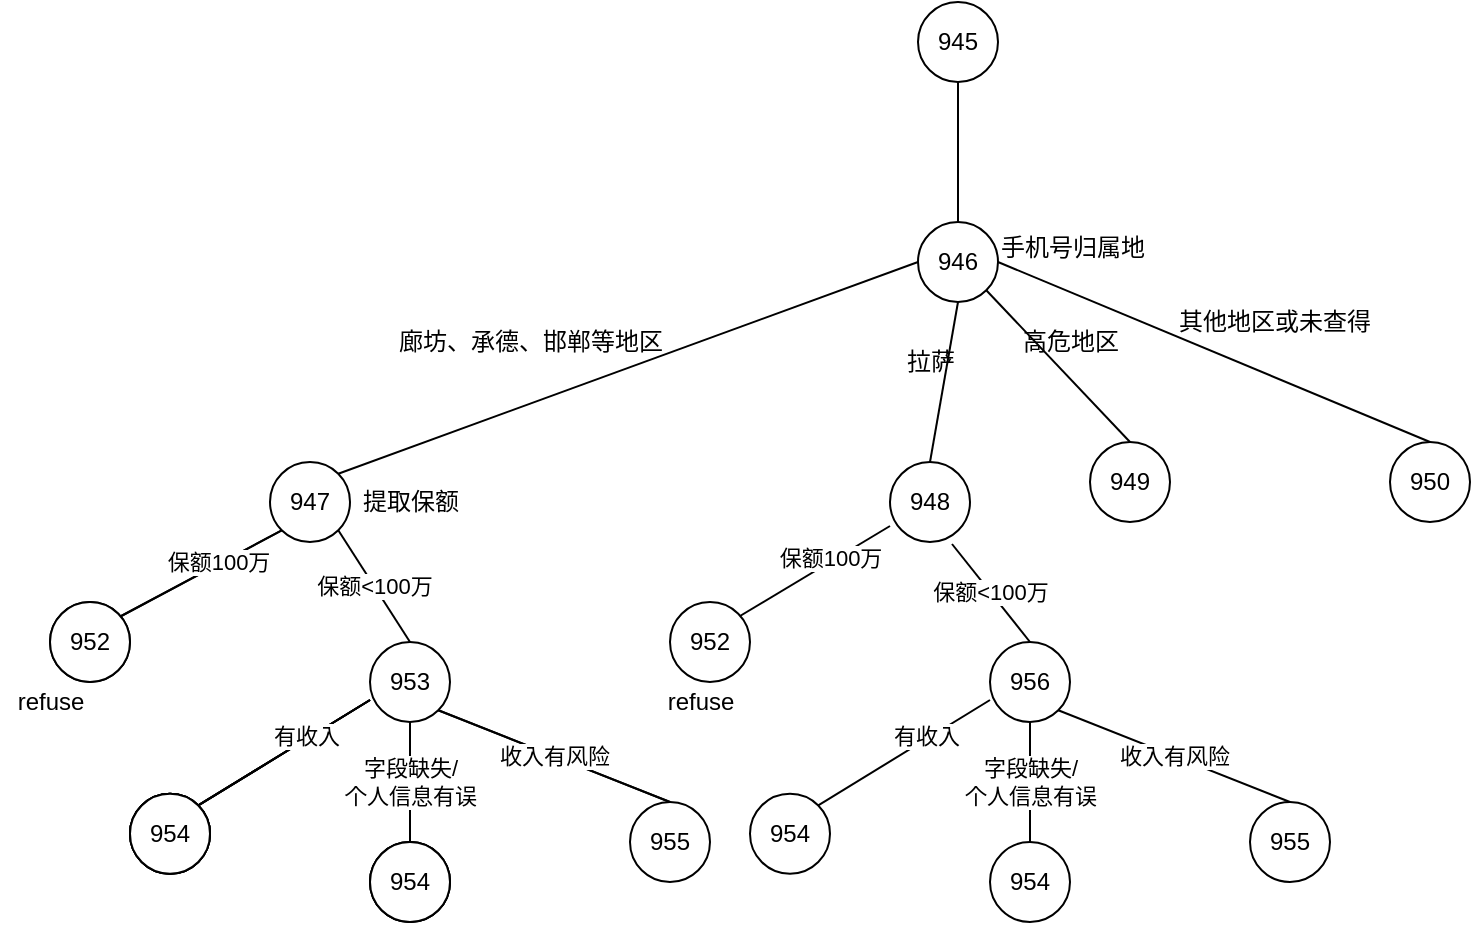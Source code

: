 <mxfile version="13.11.0" type="github">
  <diagram id="GqYp9QRgiTnMv4ogQ1yT" name="Page-1">
    <mxGraphModel dx="2249" dy="794" grid="1" gridSize="10" guides="1" tooltips="1" connect="1" arrows="1" fold="1" page="1" pageScale="1" pageWidth="827" pageHeight="1169" math="0" shadow="0">
      <root>
        <mxCell id="0" />
        <mxCell id="1" parent="0" />
        <mxCell id="ffeUi8GMqS-hSIrCTA7c-2" value="" style="endArrow=none;html=1;entryX=0.5;entryY=1;entryDx=0;entryDy=0;entryPerimeter=0;" edge="1" parent="1">
          <mxGeometry width="50" height="50" relative="1" as="geometry">
            <mxPoint x="414" y="190" as="sourcePoint" />
            <mxPoint x="414" y="120" as="targetPoint" />
          </mxGeometry>
        </mxCell>
        <mxCell id="ffeUi8GMqS-hSIrCTA7c-6" value="945" style="ellipse;whiteSpace=wrap;html=1;" vertex="1" parent="1">
          <mxGeometry x="394" y="80" width="40" height="40" as="geometry" />
        </mxCell>
        <mxCell id="ffeUi8GMqS-hSIrCTA7c-7" value="946" style="ellipse;whiteSpace=wrap;html=1;" vertex="1" parent="1">
          <mxGeometry x="394" y="190" width="40" height="40" as="geometry" />
        </mxCell>
        <mxCell id="ffeUi8GMqS-hSIrCTA7c-8" value="手机号归属地" style="text;html=1;align=center;verticalAlign=middle;resizable=0;points=[];autosize=1;" vertex="1" parent="1">
          <mxGeometry x="426" y="193" width="90" height="20" as="geometry" />
        </mxCell>
        <mxCell id="ffeUi8GMqS-hSIrCTA7c-9" value="" style="endArrow=none;html=1;entryX=0;entryY=0.5;entryDx=0;entryDy=0;exitX=1;exitY=0;exitDx=0;exitDy=0;" edge="1" parent="1" source="ffeUi8GMqS-hSIrCTA7c-13" target="ffeUi8GMqS-hSIrCTA7c-7">
          <mxGeometry width="50" height="50" relative="1" as="geometry">
            <mxPoint x="200" y="280" as="sourcePoint" />
            <mxPoint x="394" y="220" as="targetPoint" />
            <Array as="points" />
          </mxGeometry>
        </mxCell>
        <mxCell id="ffeUi8GMqS-hSIrCTA7c-10" value="" style="endArrow=none;html=1;entryX=0.5;entryY=1;entryDx=0;entryDy=0;exitX=0.5;exitY=0;exitDx=0;exitDy=0;" edge="1" parent="1" source="ffeUi8GMqS-hSIrCTA7c-14" target="ffeUi8GMqS-hSIrCTA7c-7">
          <mxGeometry width="50" height="50" relative="1" as="geometry">
            <mxPoint x="414" y="300" as="sourcePoint" />
            <mxPoint x="460" y="250" as="targetPoint" />
          </mxGeometry>
        </mxCell>
        <mxCell id="ffeUi8GMqS-hSIrCTA7c-11" value="" style="endArrow=none;html=1;entryX=1;entryY=1;entryDx=0;entryDy=0;" edge="1" parent="1" target="ffeUi8GMqS-hSIrCTA7c-7">
          <mxGeometry width="50" height="50" relative="1" as="geometry">
            <mxPoint x="500" y="300" as="sourcePoint" />
            <mxPoint x="500" y="250" as="targetPoint" />
          </mxGeometry>
        </mxCell>
        <mxCell id="ffeUi8GMqS-hSIrCTA7c-12" value="" style="endArrow=none;html=1;entryX=1;entryY=0.5;entryDx=0;entryDy=0;" edge="1" parent="1" target="ffeUi8GMqS-hSIrCTA7c-7">
          <mxGeometry width="50" height="50" relative="1" as="geometry">
            <mxPoint x="650" y="300" as="sourcePoint" />
            <mxPoint x="540" y="230" as="targetPoint" />
          </mxGeometry>
        </mxCell>
        <mxCell id="ffeUi8GMqS-hSIrCTA7c-13" value="947" style="ellipse;whiteSpace=wrap;html=1;" vertex="1" parent="1">
          <mxGeometry x="70" y="310" width="40" height="40" as="geometry" />
        </mxCell>
        <mxCell id="ffeUi8GMqS-hSIrCTA7c-14" value="948" style="ellipse;whiteSpace=wrap;html=1;" vertex="1" parent="1">
          <mxGeometry x="380" y="310" width="40" height="40" as="geometry" />
        </mxCell>
        <mxCell id="ffeUi8GMqS-hSIrCTA7c-15" value="949" style="ellipse;whiteSpace=wrap;html=1;" vertex="1" parent="1">
          <mxGeometry x="480" y="300" width="40" height="40" as="geometry" />
        </mxCell>
        <mxCell id="ffeUi8GMqS-hSIrCTA7c-16" value="950" style="ellipse;whiteSpace=wrap;html=1;" vertex="1" parent="1">
          <mxGeometry x="630" y="300" width="40" height="40" as="geometry" />
        </mxCell>
        <mxCell id="ffeUi8GMqS-hSIrCTA7c-17" value="廊坊、承德、邯郸等地区" style="text;html=1;align=center;verticalAlign=middle;resizable=0;points=[];autosize=1;" vertex="1" parent="1">
          <mxGeometry x="125" y="240" width="150" height="20" as="geometry" />
        </mxCell>
        <mxCell id="ffeUi8GMqS-hSIrCTA7c-18" value="拉萨" style="text;html=1;align=center;verticalAlign=middle;resizable=0;points=[];autosize=1;" vertex="1" parent="1">
          <mxGeometry x="380" y="250" width="40" height="20" as="geometry" />
        </mxCell>
        <mxCell id="ffeUi8GMqS-hSIrCTA7c-19" value="高危地区" style="text;html=1;align=center;verticalAlign=middle;resizable=0;points=[];autosize=1;" vertex="1" parent="1">
          <mxGeometry x="440" y="240" width="60" height="20" as="geometry" />
        </mxCell>
        <mxCell id="ffeUi8GMqS-hSIrCTA7c-20" value="其他地区或未查得" style="text;html=1;align=center;verticalAlign=middle;resizable=0;points=[];autosize=1;" vertex="1" parent="1">
          <mxGeometry x="517" y="230" width="110" height="20" as="geometry" />
        </mxCell>
        <mxCell id="ffeUi8GMqS-hSIrCTA7c-21" value="提取保额" style="text;html=1;align=center;verticalAlign=middle;resizable=0;points=[];autosize=1;" vertex="1" parent="1">
          <mxGeometry x="110" y="320" width="60" height="20" as="geometry" />
        </mxCell>
        <mxCell id="ffeUi8GMqS-hSIrCTA7c-22" value="" style="endArrow=none;html=1;entryX=0;entryY=1;entryDx=0;entryDy=0;" edge="1" parent="1" target="ffeUi8GMqS-hSIrCTA7c-13">
          <mxGeometry width="50" height="50" relative="1" as="geometry">
            <mxPoint x="-10" y="390" as="sourcePoint" />
            <mxPoint x="70" y="340" as="targetPoint" />
          </mxGeometry>
        </mxCell>
        <mxCell id="ffeUi8GMqS-hSIrCTA7c-26" value="保额100万" style="edgeLabel;html=1;align=center;verticalAlign=middle;resizable=0;points=[];" vertex="1" connectable="0" parent="ffeUi8GMqS-hSIrCTA7c-22">
          <mxGeometry x="0.268" y="2" relative="1" as="geometry">
            <mxPoint as="offset" />
          </mxGeometry>
        </mxCell>
        <mxCell id="ffeUi8GMqS-hSIrCTA7c-23" value="952" style="ellipse;whiteSpace=wrap;html=1;" vertex="1" parent="1">
          <mxGeometry x="-40" y="380" width="40" height="40" as="geometry" />
        </mxCell>
        <mxCell id="ffeUi8GMqS-hSIrCTA7c-24" value="953" style="ellipse;whiteSpace=wrap;html=1;" vertex="1" parent="1">
          <mxGeometry x="120" y="400" width="40" height="40" as="geometry" />
        </mxCell>
        <mxCell id="ffeUi8GMqS-hSIrCTA7c-25" value="保额&amp;lt;100万" style="endArrow=none;html=1;entryX=1;entryY=1;entryDx=0;entryDy=0;exitX=0.5;exitY=0;exitDx=0;exitDy=0;" edge="1" parent="1" source="ffeUi8GMqS-hSIrCTA7c-24" target="ffeUi8GMqS-hSIrCTA7c-13">
          <mxGeometry width="50" height="50" relative="1" as="geometry">
            <mxPoint x="90" y="410" as="sourcePoint" />
            <mxPoint x="140" y="360" as="targetPoint" />
          </mxGeometry>
        </mxCell>
        <mxCell id="ffeUi8GMqS-hSIrCTA7c-27" value="refuse" style="text;html=1;align=center;verticalAlign=middle;resizable=0;points=[];autosize=1;" vertex="1" parent="1">
          <mxGeometry x="-65" y="420" width="50" height="20" as="geometry" />
        </mxCell>
        <mxCell id="ffeUi8GMqS-hSIrCTA7c-28" value="" style="endArrow=none;html=1;entryX=0;entryY=0.725;entryDx=0;entryDy=0;entryPerimeter=0;exitX=1;exitY=0;exitDx=0;exitDy=0;" edge="1" parent="1" source="ffeUi8GMqS-hSIrCTA7c-30" target="ffeUi8GMqS-hSIrCTA7c-24">
          <mxGeometry width="50" height="50" relative="1" as="geometry">
            <mxPoint x="80" y="475.86" as="sourcePoint" />
            <mxPoint x="165.858" y="430.002" as="targetPoint" />
          </mxGeometry>
        </mxCell>
        <mxCell id="ffeUi8GMqS-hSIrCTA7c-29" value="有收入" style="edgeLabel;html=1;align=center;verticalAlign=middle;resizable=0;points=[];" vertex="1" connectable="0" parent="ffeUi8GMqS-hSIrCTA7c-28">
          <mxGeometry x="0.268" y="2" relative="1" as="geometry">
            <mxPoint as="offset" />
          </mxGeometry>
        </mxCell>
        <mxCell id="ffeUi8GMqS-hSIrCTA7c-30" value="954" style="ellipse;whiteSpace=wrap;html=1;" vertex="1" parent="1">
          <mxGeometry y="475.86" width="40" height="40" as="geometry" />
        </mxCell>
        <mxCell id="ffeUi8GMqS-hSIrCTA7c-31" value="955" style="ellipse;whiteSpace=wrap;html=1;" vertex="1" parent="1">
          <mxGeometry x="250" y="480" width="40" height="40" as="geometry" />
        </mxCell>
        <mxCell id="ffeUi8GMqS-hSIrCTA7c-32" value="收入有风险" style="endArrow=none;html=1;entryX=1;entryY=1;entryDx=0;entryDy=0;exitX=0.5;exitY=0;exitDx=0;exitDy=0;" edge="1" parent="1" source="ffeUi8GMqS-hSIrCTA7c-31" target="ffeUi8GMqS-hSIrCTA7c-24">
          <mxGeometry width="50" height="50" relative="1" as="geometry">
            <mxPoint x="180" y="495.86" as="sourcePoint" />
            <mxPoint x="194.142" y="430.002" as="targetPoint" />
          </mxGeometry>
        </mxCell>
        <mxCell id="ffeUi8GMqS-hSIrCTA7c-34" value="954" style="ellipse;whiteSpace=wrap;html=1;" vertex="1" parent="1">
          <mxGeometry x="120" y="500" width="40" height="40" as="geometry" />
        </mxCell>
        <mxCell id="ffeUi8GMqS-hSIrCTA7c-35" value="字段缺失/&lt;br&gt;个人信息有误" style="endArrow=none;html=1;exitX=0.5;exitY=0;exitDx=0;exitDy=0;entryX=0.5;entryY=1;entryDx=0;entryDy=0;" edge="1" parent="1" source="ffeUi8GMqS-hSIrCTA7c-34" target="ffeUi8GMqS-hSIrCTA7c-24">
          <mxGeometry width="50" height="50" relative="1" as="geometry">
            <mxPoint x="410" y="430" as="sourcePoint" />
            <mxPoint x="170" y="430" as="targetPoint" />
            <Array as="points" />
          </mxGeometry>
        </mxCell>
        <mxCell id="ffeUi8GMqS-hSIrCTA7c-36" value="" style="endArrow=none;html=1;entryX=0;entryY=1;entryDx=0;entryDy=0;" edge="1" parent="1">
          <mxGeometry width="50" height="50" relative="1" as="geometry">
            <mxPoint x="-10" y="390" as="sourcePoint" />
            <mxPoint x="75.858" y="344.142" as="targetPoint" />
          </mxGeometry>
        </mxCell>
        <mxCell id="ffeUi8GMqS-hSIrCTA7c-37" value="保额100万" style="edgeLabel;html=1;align=center;verticalAlign=middle;resizable=0;points=[];" vertex="1" connectable="0" parent="ffeUi8GMqS-hSIrCTA7c-36">
          <mxGeometry x="0.268" y="2" relative="1" as="geometry">
            <mxPoint as="offset" />
          </mxGeometry>
        </mxCell>
        <mxCell id="ffeUi8GMqS-hSIrCTA7c-38" value="952" style="ellipse;whiteSpace=wrap;html=1;" vertex="1" parent="1">
          <mxGeometry x="-40" y="380" width="40" height="40" as="geometry" />
        </mxCell>
        <mxCell id="ffeUi8GMqS-hSIrCTA7c-39" value="956" style="ellipse;whiteSpace=wrap;html=1;" vertex="1" parent="1">
          <mxGeometry x="430" y="400" width="40" height="40" as="geometry" />
        </mxCell>
        <mxCell id="ffeUi8GMqS-hSIrCTA7c-40" value="保额&amp;lt;100万" style="endArrow=none;html=1;exitX=0.5;exitY=0;exitDx=0;exitDy=0;entryX=0.775;entryY=1.025;entryDx=0;entryDy=0;entryPerimeter=0;" edge="1" parent="1" source="ffeUi8GMqS-hSIrCTA7c-39" target="ffeUi8GMqS-hSIrCTA7c-14">
          <mxGeometry width="50" height="50" relative="1" as="geometry">
            <mxPoint x="400" y="410" as="sourcePoint" />
            <mxPoint x="430" y="344" as="targetPoint" />
          </mxGeometry>
        </mxCell>
        <mxCell id="ffeUi8GMqS-hSIrCTA7c-41" value="" style="endArrow=none;html=1;entryX=0;entryY=0.8;entryDx=0;entryDy=0;entryPerimeter=0;" edge="1" parent="1" target="ffeUi8GMqS-hSIrCTA7c-14">
          <mxGeometry width="50" height="50" relative="1" as="geometry">
            <mxPoint x="300" y="390" as="sourcePoint" />
            <mxPoint x="385.858" y="344.142" as="targetPoint" />
          </mxGeometry>
        </mxCell>
        <mxCell id="ffeUi8GMqS-hSIrCTA7c-42" value="保额100万" style="edgeLabel;html=1;align=center;verticalAlign=middle;resizable=0;points=[];" vertex="1" connectable="0" parent="ffeUi8GMqS-hSIrCTA7c-41">
          <mxGeometry x="0.268" y="2" relative="1" as="geometry">
            <mxPoint as="offset" />
          </mxGeometry>
        </mxCell>
        <mxCell id="ffeUi8GMqS-hSIrCTA7c-43" value="952" style="ellipse;whiteSpace=wrap;html=1;" vertex="1" parent="1">
          <mxGeometry x="270" y="380" width="40" height="40" as="geometry" />
        </mxCell>
        <mxCell id="ffeUi8GMqS-hSIrCTA7c-44" value="refuse" style="text;html=1;align=center;verticalAlign=middle;resizable=0;points=[];autosize=1;" vertex="1" parent="1">
          <mxGeometry x="260" y="420" width="50" height="20" as="geometry" />
        </mxCell>
        <mxCell id="ffeUi8GMqS-hSIrCTA7c-45" value="" style="endArrow=none;html=1;entryX=0;entryY=0.725;entryDx=0;entryDy=0;entryPerimeter=0;exitX=1;exitY=0;exitDx=0;exitDy=0;" edge="1" source="ffeUi8GMqS-hSIrCTA7c-47" parent="1">
          <mxGeometry width="50" height="50" relative="1" as="geometry">
            <mxPoint x="80" y="475.86" as="sourcePoint" />
            <mxPoint x="120" y="429" as="targetPoint" />
          </mxGeometry>
        </mxCell>
        <mxCell id="ffeUi8GMqS-hSIrCTA7c-46" value="有收入" style="edgeLabel;html=1;align=center;verticalAlign=middle;resizable=0;points=[];" vertex="1" connectable="0" parent="ffeUi8GMqS-hSIrCTA7c-45">
          <mxGeometry x="0.268" y="2" relative="1" as="geometry">
            <mxPoint as="offset" />
          </mxGeometry>
        </mxCell>
        <mxCell id="ffeUi8GMqS-hSIrCTA7c-47" value="954" style="ellipse;whiteSpace=wrap;html=1;" vertex="1" parent="1">
          <mxGeometry y="475.86" width="40" height="40" as="geometry" />
        </mxCell>
        <mxCell id="ffeUi8GMqS-hSIrCTA7c-50" value="954" style="ellipse;whiteSpace=wrap;html=1;" vertex="1" parent="1">
          <mxGeometry y="475.86" width="40" height="40" as="geometry" />
        </mxCell>
        <mxCell id="ffeUi8GMqS-hSIrCTA7c-51" value="" style="endArrow=none;html=1;entryX=0;entryY=0.725;entryDx=0;entryDy=0;entryPerimeter=0;exitX=1;exitY=0;exitDx=0;exitDy=0;" edge="1" source="ffeUi8GMqS-hSIrCTA7c-50" parent="1">
          <mxGeometry width="50" height="50" relative="1" as="geometry">
            <mxPoint x="80" y="475.86" as="sourcePoint" />
            <mxPoint x="120" y="429" as="targetPoint" />
          </mxGeometry>
        </mxCell>
        <mxCell id="ffeUi8GMqS-hSIrCTA7c-52" value="有收入" style="edgeLabel;html=1;align=center;verticalAlign=middle;resizable=0;points=[];" vertex="1" connectable="0" parent="ffeUi8GMqS-hSIrCTA7c-51">
          <mxGeometry x="0.268" y="2" relative="1" as="geometry">
            <mxPoint as="offset" />
          </mxGeometry>
        </mxCell>
        <mxCell id="ffeUi8GMqS-hSIrCTA7c-53" value="954" style="ellipse;whiteSpace=wrap;html=1;" vertex="1" parent="1">
          <mxGeometry x="120" y="500" width="40" height="40" as="geometry" />
        </mxCell>
        <mxCell id="ffeUi8GMqS-hSIrCTA7c-54" value="字段缺失/&lt;br&gt;个人信息有误" style="endArrow=none;html=1;exitX=0.5;exitY=0;exitDx=0;exitDy=0;entryX=0.5;entryY=1;entryDx=0;entryDy=0;" edge="1" source="ffeUi8GMqS-hSIrCTA7c-53" parent="1">
          <mxGeometry width="50" height="50" relative="1" as="geometry">
            <mxPoint x="410" y="430" as="sourcePoint" />
            <mxPoint x="140" y="440" as="targetPoint" />
            <Array as="points" />
          </mxGeometry>
        </mxCell>
        <mxCell id="ffeUi8GMqS-hSIrCTA7c-55" value="954" style="ellipse;whiteSpace=wrap;html=1;" vertex="1" parent="1">
          <mxGeometry y="475.86" width="40" height="40" as="geometry" />
        </mxCell>
        <mxCell id="ffeUi8GMqS-hSIrCTA7c-56" value="" style="endArrow=none;html=1;entryX=0;entryY=0.725;entryDx=0;entryDy=0;entryPerimeter=0;exitX=1;exitY=0;exitDx=0;exitDy=0;" edge="1" source="ffeUi8GMqS-hSIrCTA7c-55" parent="1">
          <mxGeometry width="50" height="50" relative="1" as="geometry">
            <mxPoint x="80" y="475.86" as="sourcePoint" />
            <mxPoint x="120" y="429" as="targetPoint" />
          </mxGeometry>
        </mxCell>
        <mxCell id="ffeUi8GMqS-hSIrCTA7c-57" value="有收入" style="edgeLabel;html=1;align=center;verticalAlign=middle;resizable=0;points=[];" vertex="1" connectable="0" parent="ffeUi8GMqS-hSIrCTA7c-56">
          <mxGeometry x="0.268" y="2" relative="1" as="geometry">
            <mxPoint as="offset" />
          </mxGeometry>
        </mxCell>
        <mxCell id="ffeUi8GMqS-hSIrCTA7c-58" value="954" style="ellipse;whiteSpace=wrap;html=1;" vertex="1" parent="1">
          <mxGeometry x="120" y="500" width="40" height="40" as="geometry" />
        </mxCell>
        <mxCell id="ffeUi8GMqS-hSIrCTA7c-59" value="字段缺失/&lt;br&gt;个人信息有误" style="endArrow=none;html=1;exitX=0.5;exitY=0;exitDx=0;exitDy=0;entryX=0.5;entryY=1;entryDx=0;entryDy=0;" edge="1" source="ffeUi8GMqS-hSIrCTA7c-58" parent="1">
          <mxGeometry width="50" height="50" relative="1" as="geometry">
            <mxPoint x="410" y="430" as="sourcePoint" />
            <mxPoint x="140" y="440" as="targetPoint" />
            <Array as="points" />
          </mxGeometry>
        </mxCell>
        <mxCell id="ffeUi8GMqS-hSIrCTA7c-60" value="收入有风险" style="endArrow=none;html=1;entryX=1;entryY=1;entryDx=0;entryDy=0;exitX=0.5;exitY=0;exitDx=0;exitDy=0;" edge="1" parent="1">
          <mxGeometry width="50" height="50" relative="1" as="geometry">
            <mxPoint x="270" y="480" as="sourcePoint" />
            <mxPoint x="154.142" y="434.142" as="targetPoint" />
          </mxGeometry>
        </mxCell>
        <mxCell id="ffeUi8GMqS-hSIrCTA7c-61" value="955" style="ellipse;whiteSpace=wrap;html=1;" vertex="1" parent="1">
          <mxGeometry x="560" y="480" width="40" height="40" as="geometry" />
        </mxCell>
        <mxCell id="ffeUi8GMqS-hSIrCTA7c-62" value="954" style="ellipse;whiteSpace=wrap;html=1;" vertex="1" parent="1">
          <mxGeometry x="310" y="475.86" width="40" height="40" as="geometry" />
        </mxCell>
        <mxCell id="ffeUi8GMqS-hSIrCTA7c-63" value="" style="endArrow=none;html=1;entryX=0;entryY=0.725;entryDx=0;entryDy=0;entryPerimeter=0;exitX=1;exitY=0;exitDx=0;exitDy=0;" edge="1" parent="1" source="ffeUi8GMqS-hSIrCTA7c-62">
          <mxGeometry width="50" height="50" relative="1" as="geometry">
            <mxPoint x="390" y="475.86" as="sourcePoint" />
            <mxPoint x="430" y="429" as="targetPoint" />
          </mxGeometry>
        </mxCell>
        <mxCell id="ffeUi8GMqS-hSIrCTA7c-64" value="有收入" style="edgeLabel;html=1;align=center;verticalAlign=middle;resizable=0;points=[];" vertex="1" connectable="0" parent="ffeUi8GMqS-hSIrCTA7c-63">
          <mxGeometry x="0.268" y="2" relative="1" as="geometry">
            <mxPoint as="offset" />
          </mxGeometry>
        </mxCell>
        <mxCell id="ffeUi8GMqS-hSIrCTA7c-65" value="954" style="ellipse;whiteSpace=wrap;html=1;" vertex="1" parent="1">
          <mxGeometry x="430" y="500" width="40" height="40" as="geometry" />
        </mxCell>
        <mxCell id="ffeUi8GMqS-hSIrCTA7c-66" value="字段缺失/&lt;br&gt;个人信息有误" style="endArrow=none;html=1;exitX=0.5;exitY=0;exitDx=0;exitDy=0;entryX=0.5;entryY=1;entryDx=0;entryDy=0;" edge="1" parent="1" source="ffeUi8GMqS-hSIrCTA7c-65">
          <mxGeometry width="50" height="50" relative="1" as="geometry">
            <mxPoint x="720" y="430" as="sourcePoint" />
            <mxPoint x="450" y="440" as="targetPoint" />
            <Array as="points">
              <mxPoint x="450" y="480" />
            </Array>
          </mxGeometry>
        </mxCell>
        <mxCell id="ffeUi8GMqS-hSIrCTA7c-67" value="收入有风险" style="endArrow=none;html=1;entryX=1;entryY=1;entryDx=0;entryDy=0;exitX=0.5;exitY=0;exitDx=0;exitDy=0;" edge="1" parent="1">
          <mxGeometry width="50" height="50" relative="1" as="geometry">
            <mxPoint x="580" y="480" as="sourcePoint" />
            <mxPoint x="464.142" y="434.142" as="targetPoint" />
          </mxGeometry>
        </mxCell>
      </root>
    </mxGraphModel>
  </diagram>
</mxfile>
